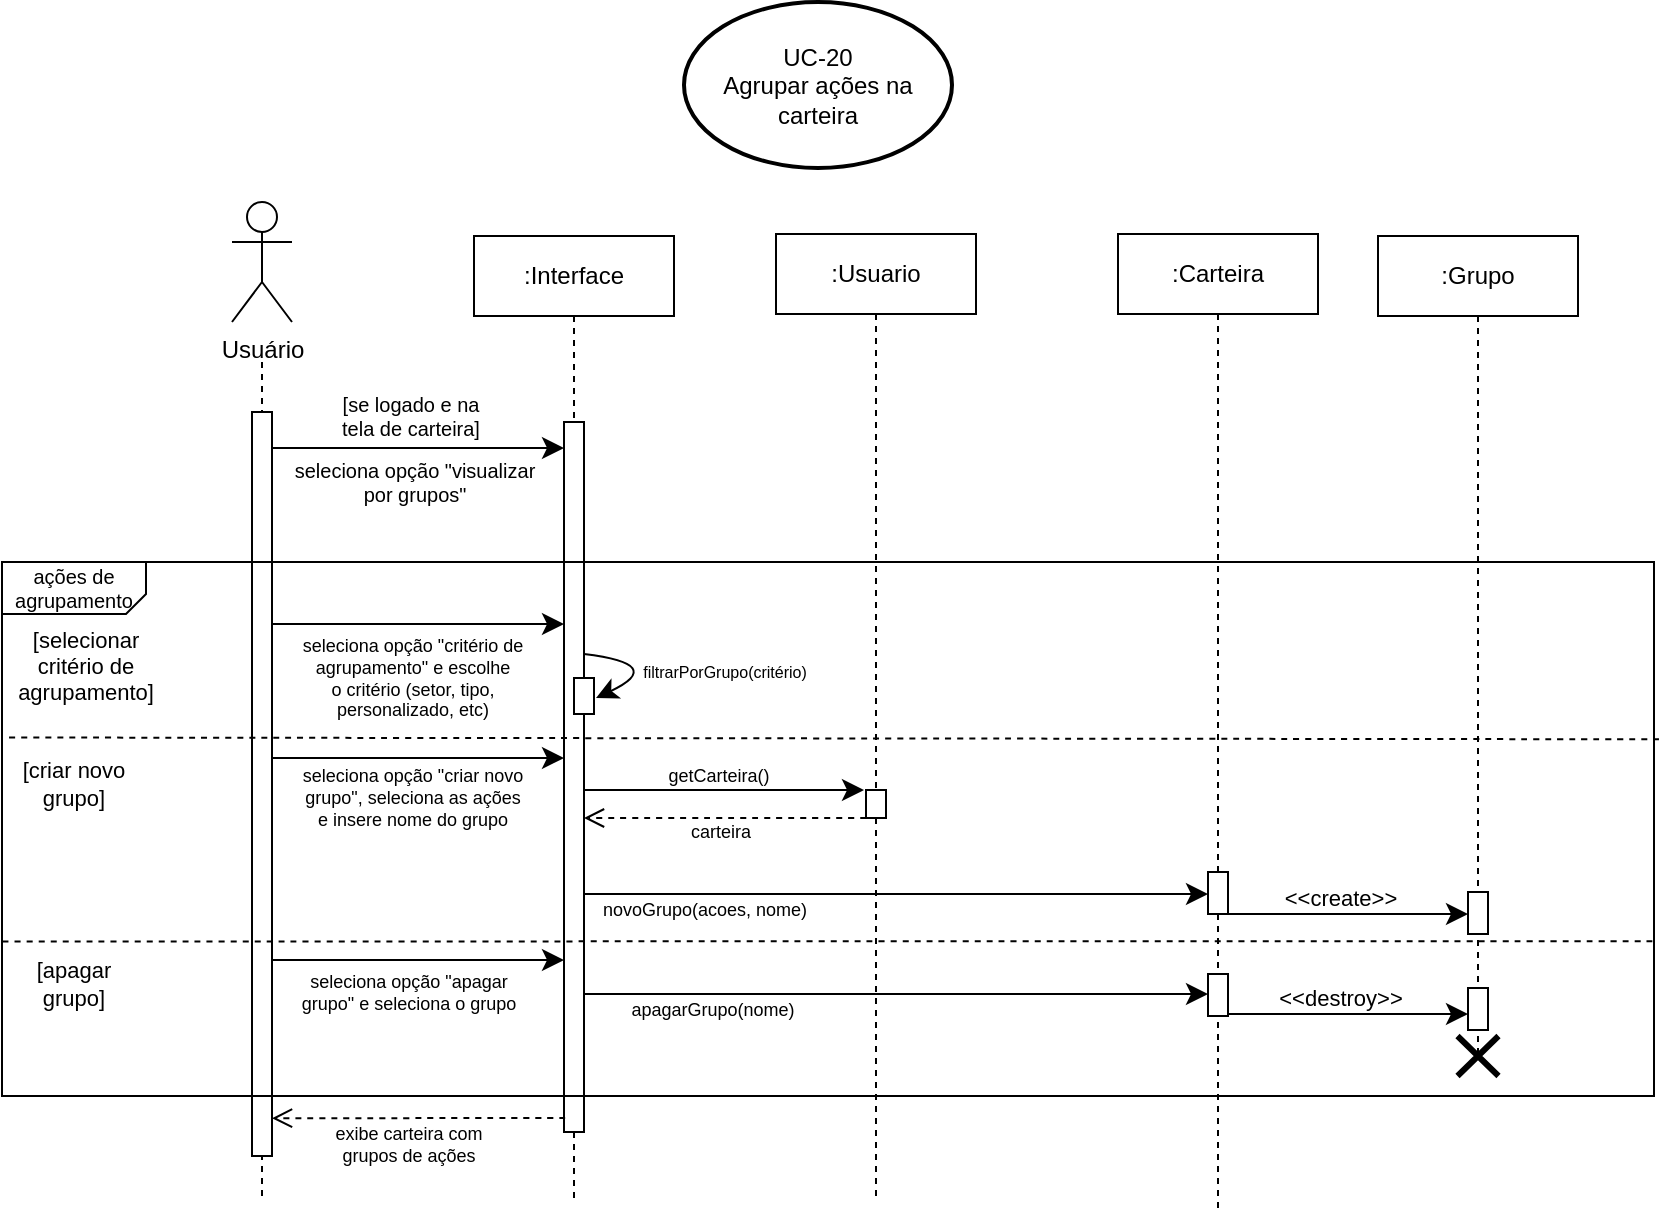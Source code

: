 <mxfile version="24.7.17">
  <diagram name="Page-1" id="yOdfGqHVN3B_BinNxA5Z">
    <mxGraphModel dx="1834" dy="1241" grid="0" gridSize="10" guides="1" tooltips="1" connect="1" arrows="1" fold="1" page="0" pageScale="1" pageWidth="850" pageHeight="1100" math="0" shadow="0">
      <root>
        <mxCell id="0" />
        <mxCell id="1" parent="0" />
        <mxCell id="28TmXDf5r4aAqDVnzsn--3" value=":Interface" style="shape=umlLifeline;perimeter=lifelinePerimeter;whiteSpace=wrap;html=1;container=0;dropTarget=0;collapsible=0;recursiveResize=0;outlineConnect=0;portConstraint=eastwest;newEdgeStyle={&quot;edgeStyle&quot;:&quot;elbowEdgeStyle&quot;,&quot;elbow&quot;:&quot;vertical&quot;,&quot;curved&quot;:0,&quot;rounded&quot;:0};" vertex="1" parent="1">
          <mxGeometry x="-104" y="9" width="100" height="482" as="geometry" />
        </mxCell>
        <mxCell id="28TmXDf5r4aAqDVnzsn--4" value="" style="html=1;points=[];perimeter=orthogonalPerimeter;outlineConnect=0;targetShapes=umlLifeline;portConstraint=eastwest;newEdgeStyle={&quot;edgeStyle&quot;:&quot;elbowEdgeStyle&quot;,&quot;elbow&quot;:&quot;vertical&quot;,&quot;curved&quot;:0,&quot;rounded&quot;:0};" vertex="1" parent="28TmXDf5r4aAqDVnzsn--3">
          <mxGeometry x="45" y="93" width="10" height="355" as="geometry" />
        </mxCell>
        <mxCell id="28TmXDf5r4aAqDVnzsn--61" value="" style="endArrow=classic;html=1;rounded=0;fontSize=12;startSize=8;endSize=8;curved=1;" edge="1" parent="28TmXDf5r4aAqDVnzsn--3">
          <mxGeometry width="50" height="50" relative="1" as="geometry">
            <mxPoint x="55" y="209" as="sourcePoint" />
            <mxPoint x="61" y="231" as="targetPoint" />
            <Array as="points">
              <mxPoint x="97" y="214" />
            </Array>
          </mxGeometry>
        </mxCell>
        <mxCell id="28TmXDf5r4aAqDVnzsn--62" value="filtrarPorGrupo(critério)" style="edgeLabel;html=1;align=center;verticalAlign=middle;resizable=0;points=[];fontSize=8;" vertex="1" connectable="0" parent="28TmXDf5r4aAqDVnzsn--61">
          <mxGeometry x="0.475" y="-4" relative="1" as="geometry">
            <mxPoint x="46" as="offset" />
          </mxGeometry>
        </mxCell>
        <mxCell id="28TmXDf5r4aAqDVnzsn--63" value="&lt;span style=&quot;color: rgba(0, 0, 0, 0); font-family: monospace; font-size: 0px; text-align: start;&quot;&gt;%3CmxGraphModel%3E%3Croot%3E%3CmxCell%20id%3D%220%22%2F%3E%3CmxCell%20id%3D%221%22%20parent%3D%220%22%2F%3E%3CmxCell%20id%3D%222%22%20value%3D%22%26lt%3Bfont%20style%3D%26quot%3Bfont-size%3A%209px%3B%26quot%3B%26gt%3B%5Bse%20n%C3%A3o%20houve%26lt%3B%2Ffont%26gt%3B%26lt%3Bdiv%20style%3D%26quot%3Bfont-size%3A%209px%3B%26quot%3B%26gt%3B%26lt%3Bfont%20style%3D%26quot%3Bfont-size%3A%209px%3B%26quot%3B%26gt%3Berro%5D%26lt%3B%2Ffont%26gt%3B%26lt%3B%2Fdiv%26gt%3B%22%20style%3D%22text%3Bhtml%3D1%3Balign%3Dcenter%3BverticalAlign%3Dmiddle%3Bresizable%3D0%3Bpoints%3D%5B%5D%3Bautosize%3D1%3BstrokeColor%3Dnone%3BfillColor%3Dnone%3BfontSize%3D9%3B%22%20vertex%3D%221%22%20parent%3D%221%22%3E%3CmxGeometry%20x%3D%22438%22%20y%3D%22306%22%20width%3D%2275%22%20height%3D%2234%22%20as%3D%22geometry%22%2F%3E%3C%2FmxCell%3E%3C%2Froot%3E%3C%2FmxGraphModel%3E&lt;/span&gt;" style="html=1;points=[];perimeter=orthogonalPerimeter;outlineConnect=0;targetShapes=umlLifeline;portConstraint=eastwest;newEdgeStyle={&quot;edgeStyle&quot;:&quot;elbowEdgeStyle&quot;,&quot;elbow&quot;:&quot;vertical&quot;,&quot;curved&quot;:0,&quot;rounded&quot;:0};" vertex="1" parent="28TmXDf5r4aAqDVnzsn--3">
          <mxGeometry x="50" y="221" width="10" height="18" as="geometry" />
        </mxCell>
        <mxCell id="28TmXDf5r4aAqDVnzsn--5" value=":Carteira" style="shape=umlLifeline;perimeter=lifelinePerimeter;whiteSpace=wrap;html=1;container=0;dropTarget=0;collapsible=0;recursiveResize=0;outlineConnect=0;portConstraint=eastwest;newEdgeStyle={&quot;edgeStyle&quot;:&quot;elbowEdgeStyle&quot;,&quot;elbow&quot;:&quot;vertical&quot;,&quot;curved&quot;:0,&quot;rounded&quot;:0};" vertex="1" parent="1">
          <mxGeometry x="218" y="8" width="100" height="487" as="geometry" />
        </mxCell>
        <mxCell id="28TmXDf5r4aAqDVnzsn--6" value="&lt;span style=&quot;color: rgba(0, 0, 0, 0); font-family: monospace; font-size: 0px; text-align: start;&quot;&gt;%3CmxGraphModel%3E%3Croot%3E%3CmxCell%20id%3D%220%22%2F%3E%3CmxCell%20id%3D%221%22%20parent%3D%220%22%2F%3E%3CmxCell%20id%3D%222%22%20value%3D%22%26lt%3Bfont%20style%3D%26quot%3Bfont-size%3A%209px%3B%26quot%3B%26gt%3B%5Bse%20n%C3%A3o%20houve%26lt%3B%2Ffont%26gt%3B%26lt%3Bdiv%20style%3D%26quot%3Bfont-size%3A%209px%3B%26quot%3B%26gt%3B%26lt%3Bfont%20style%3D%26quot%3Bfont-size%3A%209px%3B%26quot%3B%26gt%3Berro%5D%26lt%3B%2Ffont%26gt%3B%26lt%3B%2Fdiv%26gt%3B%22%20style%3D%22text%3Bhtml%3D1%3Balign%3Dcenter%3BverticalAlign%3Dmiddle%3Bresizable%3D0%3Bpoints%3D%5B%5D%3Bautosize%3D1%3BstrokeColor%3Dnone%3BfillColor%3Dnone%3BfontSize%3D9%3B%22%20vertex%3D%221%22%20parent%3D%221%22%3E%3CmxGeometry%20x%3D%22438%22%20y%3D%22306%22%20width%3D%2275%22%20height%3D%2234%22%20as%3D%22geometry%22%2F%3E%3C%2FmxCell%3E%3C%2Froot%3E%3C%2FmxGraphModel%3E&lt;/span&gt;" style="html=1;points=[];perimeter=orthogonalPerimeter;outlineConnect=0;targetShapes=umlLifeline;portConstraint=eastwest;newEdgeStyle={&quot;edgeStyle&quot;:&quot;elbowEdgeStyle&quot;,&quot;elbow&quot;:&quot;vertical&quot;,&quot;curved&quot;:0,&quot;rounded&quot;:0};" vertex="1" parent="28TmXDf5r4aAqDVnzsn--5">
          <mxGeometry x="45" y="319" width="10" height="21" as="geometry" />
        </mxCell>
        <mxCell id="28TmXDf5r4aAqDVnzsn--80" value="&lt;span style=&quot;color: rgba(0, 0, 0, 0); font-family: monospace; font-size: 0px; text-align: start;&quot;&gt;%3CmxGraphModel%3E%3Croot%3E%3CmxCell%20id%3D%220%22%2F%3E%3CmxCell%20id%3D%221%22%20parent%3D%220%22%2F%3E%3CmxCell%20id%3D%222%22%20value%3D%22%26lt%3Bfont%20style%3D%26quot%3Bfont-size%3A%209px%3B%26quot%3B%26gt%3B%5Bse%20n%C3%A3o%20houve%26lt%3B%2Ffont%26gt%3B%26lt%3Bdiv%20style%3D%26quot%3Bfont-size%3A%209px%3B%26quot%3B%26gt%3B%26lt%3Bfont%20style%3D%26quot%3Bfont-size%3A%209px%3B%26quot%3B%26gt%3Berro%5D%26lt%3B%2Ffont%26gt%3B%26lt%3B%2Fdiv%26gt%3B%22%20style%3D%22text%3Bhtml%3D1%3Balign%3Dcenter%3BverticalAlign%3Dmiddle%3Bresizable%3D0%3Bpoints%3D%5B%5D%3Bautosize%3D1%3BstrokeColor%3Dnone%3BfillColor%3Dnone%3BfontSize%3D9%3B%22%20vertex%3D%221%22%20parent%3D%221%22%3E%3CmxGeometry%20x%3D%22438%22%20y%3D%22306%22%20width%3D%2275%22%20height%3D%2234%22%20as%3D%22geometry%22%2F%3E%3C%2FmxCell%3E%3C%2Froot%3E%3C%2FmxGraphModel%3E&lt;/span&gt;" style="html=1;points=[];perimeter=orthogonalPerimeter;outlineConnect=0;targetShapes=umlLifeline;portConstraint=eastwest;newEdgeStyle={&quot;edgeStyle&quot;:&quot;elbowEdgeStyle&quot;,&quot;elbow&quot;:&quot;vertical&quot;,&quot;curved&quot;:0,&quot;rounded&quot;:0};" vertex="1" parent="28TmXDf5r4aAqDVnzsn--5">
          <mxGeometry x="45" y="370" width="10" height="21" as="geometry" />
        </mxCell>
        <mxCell id="28TmXDf5r4aAqDVnzsn--14" value="" style="endArrow=none;dashed=1;html=1;rounded=0;" edge="1" parent="1">
          <mxGeometry width="50" height="50" relative="1" as="geometry">
            <mxPoint x="-210" y="489" as="sourcePoint" />
            <mxPoint x="-210" y="71" as="targetPoint" />
          </mxGeometry>
        </mxCell>
        <mxCell id="28TmXDf5r4aAqDVnzsn--15" value="Usuário" style="shape=umlActor;verticalLabelPosition=bottom;verticalAlign=top;html=1;outlineConnect=0;" vertex="1" parent="1">
          <mxGeometry x="-225" y="-8" width="30" height="60" as="geometry" />
        </mxCell>
        <mxCell id="28TmXDf5r4aAqDVnzsn--16" value="" style="rounded=0;whiteSpace=wrap;html=1;" vertex="1" parent="1">
          <mxGeometry x="-215" y="97" width="10" height="372" as="geometry" />
        </mxCell>
        <mxCell id="28TmXDf5r4aAqDVnzsn--17" value="" style="endArrow=classic;html=1;rounded=0;fontSize=12;startSize=8;endSize=8;curved=1;" edge="1" parent="1" target="28TmXDf5r4aAqDVnzsn--4">
          <mxGeometry width="50" height="50" relative="1" as="geometry">
            <mxPoint x="-205" y="115" as="sourcePoint" />
            <mxPoint x="-155" y="65" as="targetPoint" />
          </mxGeometry>
        </mxCell>
        <mxCell id="28TmXDf5r4aAqDVnzsn--18" value="seleciona opção &quot;visualizar&lt;div&gt;por grupos&quot;&lt;/div&gt;" style="edgeLabel;html=1;align=center;verticalAlign=middle;resizable=0;points=[];fontSize=10;" vertex="1" connectable="0" parent="28TmXDf5r4aAqDVnzsn--17">
          <mxGeometry x="0.538" y="2" relative="1" as="geometry">
            <mxPoint x="-42" y="19" as="offset" />
          </mxGeometry>
        </mxCell>
        <mxCell id="28TmXDf5r4aAqDVnzsn--19" value="[se logado e na tela de carteira]" style="text;html=1;align=center;verticalAlign=middle;whiteSpace=wrap;rounded=0;fontSize=10;" vertex="1" parent="1">
          <mxGeometry x="-179" y="84" width="87" height="30" as="geometry" />
        </mxCell>
        <mxCell id="28TmXDf5r4aAqDVnzsn--20" value=":Usuario" style="shape=umlLifeline;perimeter=lifelinePerimeter;whiteSpace=wrap;html=1;container=0;dropTarget=0;collapsible=0;recursiveResize=0;outlineConnect=0;portConstraint=eastwest;newEdgeStyle={&quot;edgeStyle&quot;:&quot;elbowEdgeStyle&quot;,&quot;elbow&quot;:&quot;vertical&quot;,&quot;curved&quot;:0,&quot;rounded&quot;:0};" vertex="1" parent="1">
          <mxGeometry x="47" y="8" width="100" height="484" as="geometry" />
        </mxCell>
        <mxCell id="28TmXDf5r4aAqDVnzsn--21" value="" style="html=1;points=[];perimeter=orthogonalPerimeter;outlineConnect=0;targetShapes=umlLifeline;portConstraint=eastwest;newEdgeStyle={&quot;edgeStyle&quot;:&quot;elbowEdgeStyle&quot;,&quot;elbow&quot;:&quot;vertical&quot;,&quot;curved&quot;:0,&quot;rounded&quot;:0};" vertex="1" parent="28TmXDf5r4aAqDVnzsn--20">
          <mxGeometry x="45" y="278" width="10" height="14" as="geometry" />
        </mxCell>
        <mxCell id="28TmXDf5r4aAqDVnzsn--52" value="UC-20&lt;div&gt;Agrupar ações na&lt;/div&gt;&lt;div&gt;carteira&lt;/div&gt;" style="strokeWidth=2;html=1;shape=mxgraph.flowchart.start_1;whiteSpace=wrap;" vertex="1" parent="1">
          <mxGeometry x="1" y="-108" width="134" height="83" as="geometry" />
        </mxCell>
        <mxCell id="28TmXDf5r4aAqDVnzsn--55" value="" style="endArrow=open;html=1;rounded=0;fontSize=12;startSize=8;endSize=8;curved=1;entryX=0.943;entryY=0.167;entryDx=0;entryDy=0;entryPerimeter=0;endFill=0;dashed=1;" edge="1" parent="1">
          <mxGeometry width="50" height="50" relative="1" as="geometry">
            <mxPoint x="-58.43" y="450" as="sourcePoint" />
            <mxPoint x="-205.0" y="450.124" as="targetPoint" />
          </mxGeometry>
        </mxCell>
        <mxCell id="28TmXDf5r4aAqDVnzsn--56" value="exibe carteira com&lt;div style=&quot;font-size: 9px;&quot;&gt;grupos de ações&lt;/div&gt;" style="edgeLabel;html=1;align=center;verticalAlign=middle;resizable=0;points=[];fontSize=9;" vertex="1" connectable="0" parent="28TmXDf5r4aAqDVnzsn--55">
          <mxGeometry x="0.133" y="1" relative="1" as="geometry">
            <mxPoint x="4" y="12" as="offset" />
          </mxGeometry>
        </mxCell>
        <mxCell id="28TmXDf5r4aAqDVnzsn--57" value="" style="endArrow=classic;html=1;rounded=0;fontSize=12;startSize=8;endSize=8;curved=1;" edge="1" parent="1">
          <mxGeometry width="50" height="50" relative="1" as="geometry">
            <mxPoint x="-205" y="203" as="sourcePoint" />
            <mxPoint x="-59" y="203" as="targetPoint" />
          </mxGeometry>
        </mxCell>
        <mxCell id="28TmXDf5r4aAqDVnzsn--58" value="seleciona opção &quot;critério de&lt;div style=&quot;font-size: 9px;&quot;&gt;agrupamento&quot; e escolhe&lt;/div&gt;&lt;div style=&quot;font-size: 9px;&quot;&gt;o critério (setor, tipo,&lt;/div&gt;&lt;div style=&quot;font-size: 9px;&quot;&gt;personalizado, etc)&lt;/div&gt;" style="edgeLabel;html=1;align=center;verticalAlign=middle;resizable=0;points=[];fontSize=9;" vertex="1" connectable="0" parent="28TmXDf5r4aAqDVnzsn--57">
          <mxGeometry x="0.538" y="2" relative="1" as="geometry">
            <mxPoint x="-43" y="29" as="offset" />
          </mxGeometry>
        </mxCell>
        <mxCell id="28TmXDf5r4aAqDVnzsn--64" value="" style="endArrow=classic;html=1;rounded=0;fontSize=12;startSize=8;endSize=8;curved=1;" edge="1" parent="1">
          <mxGeometry width="50" height="50" relative="1" as="geometry">
            <mxPoint x="-205" y="270" as="sourcePoint" />
            <mxPoint x="-59" y="270" as="targetPoint" />
          </mxGeometry>
        </mxCell>
        <mxCell id="28TmXDf5r4aAqDVnzsn--65" value="seleciona opção &quot;criar novo&lt;div&gt;grupo&quot;, seleciona as ações&lt;/div&gt;&lt;div&gt;e insere nome do grupo&lt;/div&gt;" style="edgeLabel;html=1;align=center;verticalAlign=middle;resizable=0;points=[];fontSize=9;" vertex="1" connectable="0" parent="28TmXDf5r4aAqDVnzsn--64">
          <mxGeometry x="0.538" y="2" relative="1" as="geometry">
            <mxPoint x="-43" y="22" as="offset" />
          </mxGeometry>
        </mxCell>
        <mxCell id="28TmXDf5r4aAqDVnzsn--66" value="" style="endArrow=classic;html=1;rounded=0;fontSize=12;startSize=8;endSize=8;curved=1;" edge="1" parent="1" target="28TmXDf5r4aAqDVnzsn--6">
          <mxGeometry width="50" height="50" relative="1" as="geometry">
            <mxPoint x="-49" y="338" as="sourcePoint" />
            <mxPoint x="91" y="338" as="targetPoint" />
          </mxGeometry>
        </mxCell>
        <mxCell id="28TmXDf5r4aAqDVnzsn--67" value="novoGrupo(acoes, nome)" style="edgeLabel;html=1;align=center;verticalAlign=middle;resizable=0;points=[];fontSize=9;" vertex="1" connectable="0" parent="28TmXDf5r4aAqDVnzsn--66">
          <mxGeometry x="0.538" y="2" relative="1" as="geometry">
            <mxPoint x="-180" y="10" as="offset" />
          </mxGeometry>
        </mxCell>
        <mxCell id="28TmXDf5r4aAqDVnzsn--68" value="" style="endArrow=classic;html=1;rounded=0;fontSize=12;startSize=8;endSize=8;curved=1;" edge="1" parent="1">
          <mxGeometry width="50" height="50" relative="1" as="geometry">
            <mxPoint x="-49" y="286" as="sourcePoint" />
            <mxPoint x="91" y="286" as="targetPoint" />
          </mxGeometry>
        </mxCell>
        <mxCell id="28TmXDf5r4aAqDVnzsn--69" value="getCarteira()" style="edgeLabel;html=1;align=center;verticalAlign=middle;resizable=0;points=[];fontSize=9;" vertex="1" connectable="0" parent="28TmXDf5r4aAqDVnzsn--68">
          <mxGeometry x="0.538" y="2" relative="1" as="geometry">
            <mxPoint x="-41" y="-5" as="offset" />
          </mxGeometry>
        </mxCell>
        <mxCell id="28TmXDf5r4aAqDVnzsn--70" value="" style="endArrow=open;html=1;rounded=0;fontSize=12;startSize=8;endSize=8;curved=1;dashed=1;endFill=0;" edge="1" parent="1" target="28TmXDf5r4aAqDVnzsn--4">
          <mxGeometry width="50" height="50" relative="1" as="geometry">
            <mxPoint x="92" y="300" as="sourcePoint" />
            <mxPoint x="142" y="250" as="targetPoint" />
          </mxGeometry>
        </mxCell>
        <mxCell id="28TmXDf5r4aAqDVnzsn--71" value="carteira" style="edgeLabel;html=1;align=center;verticalAlign=middle;resizable=0;points=[];fontSize=9;" vertex="1" connectable="0" parent="28TmXDf5r4aAqDVnzsn--70">
          <mxGeometry x="0.118" y="1" relative="1" as="geometry">
            <mxPoint x="6" y="6" as="offset" />
          </mxGeometry>
        </mxCell>
        <mxCell id="28TmXDf5r4aAqDVnzsn--72" value=":Grupo" style="shape=umlLifeline;perimeter=lifelinePerimeter;whiteSpace=wrap;html=1;container=0;dropTarget=0;collapsible=0;recursiveResize=0;outlineConnect=0;portConstraint=eastwest;newEdgeStyle={&quot;edgeStyle&quot;:&quot;elbowEdgeStyle&quot;,&quot;elbow&quot;:&quot;vertical&quot;,&quot;curved&quot;:0,&quot;rounded&quot;:0};" vertex="1" parent="1">
          <mxGeometry x="348" y="9" width="100" height="411" as="geometry" />
        </mxCell>
        <mxCell id="28TmXDf5r4aAqDVnzsn--73" value="&lt;span style=&quot;color: rgba(0, 0, 0, 0); font-family: monospace; font-size: 0px; text-align: start;&quot;&gt;%3CmxGraphModel%3E%3Croot%3E%3CmxCell%20id%3D%220%22%2F%3E%3CmxCell%20id%3D%221%22%20parent%3D%220%22%2F%3E%3CmxCell%20id%3D%222%22%20value%3D%22%26lt%3Bfont%20style%3D%26quot%3Bfont-size%3A%209px%3B%26quot%3B%26gt%3B%5Bse%20n%C3%A3o%20houve%26lt%3B%2Ffont%26gt%3B%26lt%3Bdiv%20style%3D%26quot%3Bfont-size%3A%209px%3B%26quot%3B%26gt%3B%26lt%3Bfont%20style%3D%26quot%3Bfont-size%3A%209px%3B%26quot%3B%26gt%3Berro%5D%26lt%3B%2Ffont%26gt%3B%26lt%3B%2Fdiv%26gt%3B%22%20style%3D%22text%3Bhtml%3D1%3Balign%3Dcenter%3BverticalAlign%3Dmiddle%3Bresizable%3D0%3Bpoints%3D%5B%5D%3Bautosize%3D1%3BstrokeColor%3Dnone%3BfillColor%3Dnone%3BfontSize%3D9%3B%22%20vertex%3D%221%22%20parent%3D%221%22%3E%3CmxGeometry%20x%3D%22438%22%20y%3D%22306%22%20width%3D%2275%22%20height%3D%2234%22%20as%3D%22geometry%22%2F%3E%3C%2FmxCell%3E%3C%2Froot%3E%3C%2FmxGraphModel%3E&lt;/span&gt;" style="html=1;points=[];perimeter=orthogonalPerimeter;outlineConnect=0;targetShapes=umlLifeline;portConstraint=eastwest;newEdgeStyle={&quot;edgeStyle&quot;:&quot;elbowEdgeStyle&quot;,&quot;elbow&quot;:&quot;vertical&quot;,&quot;curved&quot;:0,&quot;rounded&quot;:0};" vertex="1" parent="28TmXDf5r4aAqDVnzsn--72">
          <mxGeometry x="45" y="328" width="10" height="21" as="geometry" />
        </mxCell>
        <mxCell id="28TmXDf5r4aAqDVnzsn--81" value="&lt;span style=&quot;color: rgba(0, 0, 0, 0); font-family: monospace; font-size: 0px; text-align: start;&quot;&gt;%3CmxGraphModel%3E%3Croot%3E%3CmxCell%20id%3D%220%22%2F%3E%3CmxCell%20id%3D%221%22%20parent%3D%220%22%2F%3E%3CmxCell%20id%3D%222%22%20value%3D%22%26lt%3Bfont%20style%3D%26quot%3Bfont-size%3A%209px%3B%26quot%3B%26gt%3B%5Bse%20n%C3%A3o%20houve%26lt%3B%2Ffont%26gt%3B%26lt%3Bdiv%20style%3D%26quot%3Bfont-size%3A%209px%3B%26quot%3B%26gt%3B%26lt%3Bfont%20style%3D%26quot%3Bfont-size%3A%209px%3B%26quot%3B%26gt%3Berro%5D%26lt%3B%2Ffont%26gt%3B%26lt%3B%2Fdiv%26gt%3B%22%20style%3D%22text%3Bhtml%3D1%3Balign%3Dcenter%3BverticalAlign%3Dmiddle%3Bresizable%3D0%3Bpoints%3D%5B%5D%3Bautosize%3D1%3BstrokeColor%3Dnone%3BfillColor%3Dnone%3BfontSize%3D9%3B%22%20vertex%3D%221%22%20parent%3D%221%22%3E%3CmxGeometry%20x%3D%22438%22%20y%3D%22306%22%20width%3D%2275%22%20height%3D%2234%22%20as%3D%22geometry%22%2F%3E%3C%2FmxCell%3E%3C%2Froot%3E%3C%2FmxGraphModel%3E&lt;/span&gt;" style="html=1;points=[];perimeter=orthogonalPerimeter;outlineConnect=0;targetShapes=umlLifeline;portConstraint=eastwest;newEdgeStyle={&quot;edgeStyle&quot;:&quot;elbowEdgeStyle&quot;,&quot;elbow&quot;:&quot;vertical&quot;,&quot;curved&quot;:0,&quot;rounded&quot;:0};" vertex="1" parent="28TmXDf5r4aAqDVnzsn--72">
          <mxGeometry x="45" y="376" width="10" height="21" as="geometry" />
        </mxCell>
        <mxCell id="28TmXDf5r4aAqDVnzsn--84" value="" style="shape=umlDestroy;whiteSpace=wrap;html=1;strokeWidth=3;targetShapes=umlLifeline;" vertex="1" parent="28TmXDf5r4aAqDVnzsn--72">
          <mxGeometry x="39.75" y="400" width="20.5" height="20" as="geometry" />
        </mxCell>
        <mxCell id="28TmXDf5r4aAqDVnzsn--74" value="" style="endArrow=classic;html=1;rounded=0;fontSize=12;startSize=8;endSize=8;curved=1;" edge="1" parent="1" target="28TmXDf5r4aAqDVnzsn--73">
          <mxGeometry width="50" height="50" relative="1" as="geometry">
            <mxPoint x="273" y="348" as="sourcePoint" />
            <mxPoint x="323" y="298" as="targetPoint" />
          </mxGeometry>
        </mxCell>
        <mxCell id="28TmXDf5r4aAqDVnzsn--75" value="&amp;lt;&amp;lt;create&amp;gt;&amp;gt;" style="edgeLabel;html=1;align=center;verticalAlign=middle;resizable=0;points=[];fontSize=11;" vertex="1" connectable="0" parent="28TmXDf5r4aAqDVnzsn--74">
          <mxGeometry x="-0.117" relative="1" as="geometry">
            <mxPoint x="3" y="-8" as="offset" />
          </mxGeometry>
        </mxCell>
        <mxCell id="28TmXDf5r4aAqDVnzsn--76" value="" style="endArrow=classic;html=1;rounded=0;fontSize=12;startSize=8;endSize=8;curved=1;" edge="1" parent="1">
          <mxGeometry width="50" height="50" relative="1" as="geometry">
            <mxPoint x="-205" y="371" as="sourcePoint" />
            <mxPoint x="-59" y="371" as="targetPoint" />
          </mxGeometry>
        </mxCell>
        <mxCell id="28TmXDf5r4aAqDVnzsn--77" value="seleciona opção &quot;apagar&lt;div&gt;grupo&quot; e seleciona o grupo&lt;/div&gt;" style="edgeLabel;html=1;align=center;verticalAlign=middle;resizable=0;points=[];fontSize=9;" vertex="1" connectable="0" parent="28TmXDf5r4aAqDVnzsn--76">
          <mxGeometry x="0.538" y="2" relative="1" as="geometry">
            <mxPoint x="-45" y="18" as="offset" />
          </mxGeometry>
        </mxCell>
        <mxCell id="28TmXDf5r4aAqDVnzsn--78" value="" style="endArrow=classic;html=1;rounded=0;fontSize=12;startSize=8;endSize=8;curved=1;" edge="1" parent="1">
          <mxGeometry width="50" height="50" relative="1" as="geometry">
            <mxPoint x="-49" y="388" as="sourcePoint" />
            <mxPoint x="263" y="388" as="targetPoint" />
          </mxGeometry>
        </mxCell>
        <mxCell id="28TmXDf5r4aAqDVnzsn--79" value="apagarGrupo(nome)" style="edgeLabel;html=1;align=center;verticalAlign=middle;resizable=0;points=[];fontSize=9;" vertex="1" connectable="0" parent="28TmXDf5r4aAqDVnzsn--78">
          <mxGeometry x="0.538" y="2" relative="1" as="geometry">
            <mxPoint x="-176" y="10" as="offset" />
          </mxGeometry>
        </mxCell>
        <mxCell id="28TmXDf5r4aAqDVnzsn--82" value="" style="endArrow=classic;html=1;rounded=0;fontSize=12;startSize=8;endSize=8;curved=1;" edge="1" parent="1">
          <mxGeometry width="50" height="50" relative="1" as="geometry">
            <mxPoint x="273" y="398" as="sourcePoint" />
            <mxPoint x="393" y="398" as="targetPoint" />
          </mxGeometry>
        </mxCell>
        <mxCell id="28TmXDf5r4aAqDVnzsn--83" value="&amp;lt;&amp;lt;destroy&amp;gt;&amp;gt;" style="edgeLabel;html=1;align=center;verticalAlign=middle;resizable=0;points=[];fontSize=11;" vertex="1" connectable="0" parent="28TmXDf5r4aAqDVnzsn--82">
          <mxGeometry x="-0.117" relative="1" as="geometry">
            <mxPoint x="3" y="-8" as="offset" />
          </mxGeometry>
        </mxCell>
        <mxCell id="28TmXDf5r4aAqDVnzsn--85" value="" style="rounded=0;whiteSpace=wrap;html=1;fillColor=none;" vertex="1" parent="1">
          <mxGeometry x="-340" y="172" width="826" height="267" as="geometry" />
        </mxCell>
        <mxCell id="28TmXDf5r4aAqDVnzsn--86" value="&lt;font style=&quot;font-size: 10px;&quot;&gt;ações de&lt;/font&gt;&lt;div style=&quot;font-size: 10px;&quot;&gt;&lt;font style=&quot;font-size: 10px;&quot;&gt;agrupamento&lt;/font&gt;&lt;/div&gt;" style="verticalLabelPosition=middle;verticalAlign=middle;html=1;shape=card;whiteSpace=wrap;size=10;arcSize=12;flipH=1;flipV=1;fontSize=10;labelPosition=center;align=center;" vertex="1" parent="1">
          <mxGeometry x="-340" y="172" width="72" height="26" as="geometry" />
        </mxCell>
        <mxCell id="28TmXDf5r4aAqDVnzsn--87" value="" style="endArrow=none;dashed=1;html=1;strokeWidth=1;rounded=0;fontSize=12;startSize=8;endSize=8;curved=1;entryX=0;entryY=0.25;entryDx=0;entryDy=0;exitX=1.003;exitY=0.332;exitDx=0;exitDy=0;exitPerimeter=0;" edge="1" parent="1" source="28TmXDf5r4aAqDVnzsn--85">
          <mxGeometry width="50" height="50" relative="1" as="geometry">
            <mxPoint x="423" y="259.75" as="sourcePoint" />
            <mxPoint x="-340" y="259.75" as="targetPoint" />
          </mxGeometry>
        </mxCell>
        <mxCell id="28TmXDf5r4aAqDVnzsn--88" value="" style="endArrow=none;dashed=1;html=1;strokeWidth=1;rounded=0;fontSize=12;startSize=8;endSize=8;curved=1;entryX=0;entryY=0.25;entryDx=0;entryDy=0;exitX=0.999;exitY=0.71;exitDx=0;exitDy=0;exitPerimeter=0;" edge="1" parent="1" source="28TmXDf5r4aAqDVnzsn--85">
          <mxGeometry width="50" height="50" relative="1" as="geometry">
            <mxPoint x="423" y="361.75" as="sourcePoint" />
            <mxPoint x="-340" y="361.75" as="targetPoint" />
          </mxGeometry>
        </mxCell>
        <mxCell id="28TmXDf5r4aAqDVnzsn--89" value="[selecionar&lt;div&gt;critério de agrupamento]&lt;/div&gt;" style="text;html=1;align=center;verticalAlign=middle;whiteSpace=wrap;rounded=0;fontSize=11;" vertex="1" parent="1">
          <mxGeometry x="-328" y="209" width="60" height="30" as="geometry" />
        </mxCell>
        <mxCell id="28TmXDf5r4aAqDVnzsn--90" value="[criar novo&lt;div&gt;&lt;span style=&quot;background-color: initial;&quot;&gt;grupo]&lt;/span&gt;&lt;/div&gt;" style="text;html=1;align=center;verticalAlign=middle;whiteSpace=wrap;rounded=0;fontSize=11;" vertex="1" parent="1">
          <mxGeometry x="-334" y="268" width="60" height="30" as="geometry" />
        </mxCell>
        <mxCell id="28TmXDf5r4aAqDVnzsn--91" value="[apagar grupo&lt;span style=&quot;background-color: initial;&quot;&gt;]&lt;/span&gt;" style="text;html=1;align=center;verticalAlign=middle;whiteSpace=wrap;rounded=0;fontSize=11;" vertex="1" parent="1">
          <mxGeometry x="-334" y="368" width="60" height="30" as="geometry" />
        </mxCell>
      </root>
    </mxGraphModel>
  </diagram>
</mxfile>
